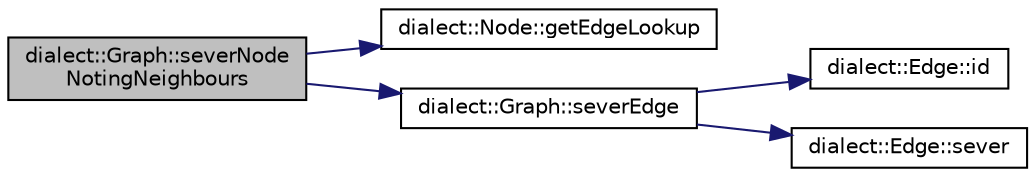 digraph "dialect::Graph::severNodeNotingNeighbours"
{
  edge [fontname="Helvetica",fontsize="10",labelfontname="Helvetica",labelfontsize="10"];
  node [fontname="Helvetica",fontsize="10",shape=record];
  rankdir="LR";
  Node209 [label="dialect::Graph::severNode\lNotingNeighbours",height=0.2,width=0.4,color="black", fillcolor="grey75", style="filled", fontcolor="black"];
  Node209 -> Node210 [color="midnightblue",fontsize="10",style="solid",fontname="Helvetica"];
  Node210 [label="dialect::Node::getEdgeLookup",height=0.2,width=0.4,color="black", fillcolor="white", style="filled",URL="$classdialect_1_1Node.html#ab82a623cf2c0d97bfb3206b1b5d656f3",tooltip="Read-only access to this Node&#39;s lookup map for Edges by their ID. "];
  Node209 -> Node211 [color="midnightblue",fontsize="10",style="solid",fontname="Helvetica"];
  Node211 [label="dialect::Graph::severEdge",height=0.2,width=0.4,color="black", fillcolor="white", style="filled",URL="$classdialect_1_1Graph.html#a86f8762c5ddfdad4c934285da5bd4933",tooltip="Sever an Edge in this Graph. "];
  Node211 -> Node212 [color="midnightblue",fontsize="10",style="solid",fontname="Helvetica"];
  Node212 [label="dialect::Edge::id",height=0.2,width=0.4,color="black", fillcolor="white", style="filled",URL="$classdialect_1_1Edge.html#ab3e603f70b854af7f69b12bcb7a06de4",tooltip="Access the unique ID of this instance. "];
  Node211 -> Node213 [color="midnightblue",fontsize="10",style="solid",fontname="Helvetica"];
  Node213 [label="dialect::Edge::sever",height=0.2,width=0.4,color="black", fillcolor="white", style="filled",URL="$classdialect_1_1Edge.html#a04fbe3f536a380fc6d70bcb09728ca08",tooltip="\"Sever\" this Edge, i.e. remove it from the Nodes to which it is attached. "];
}
